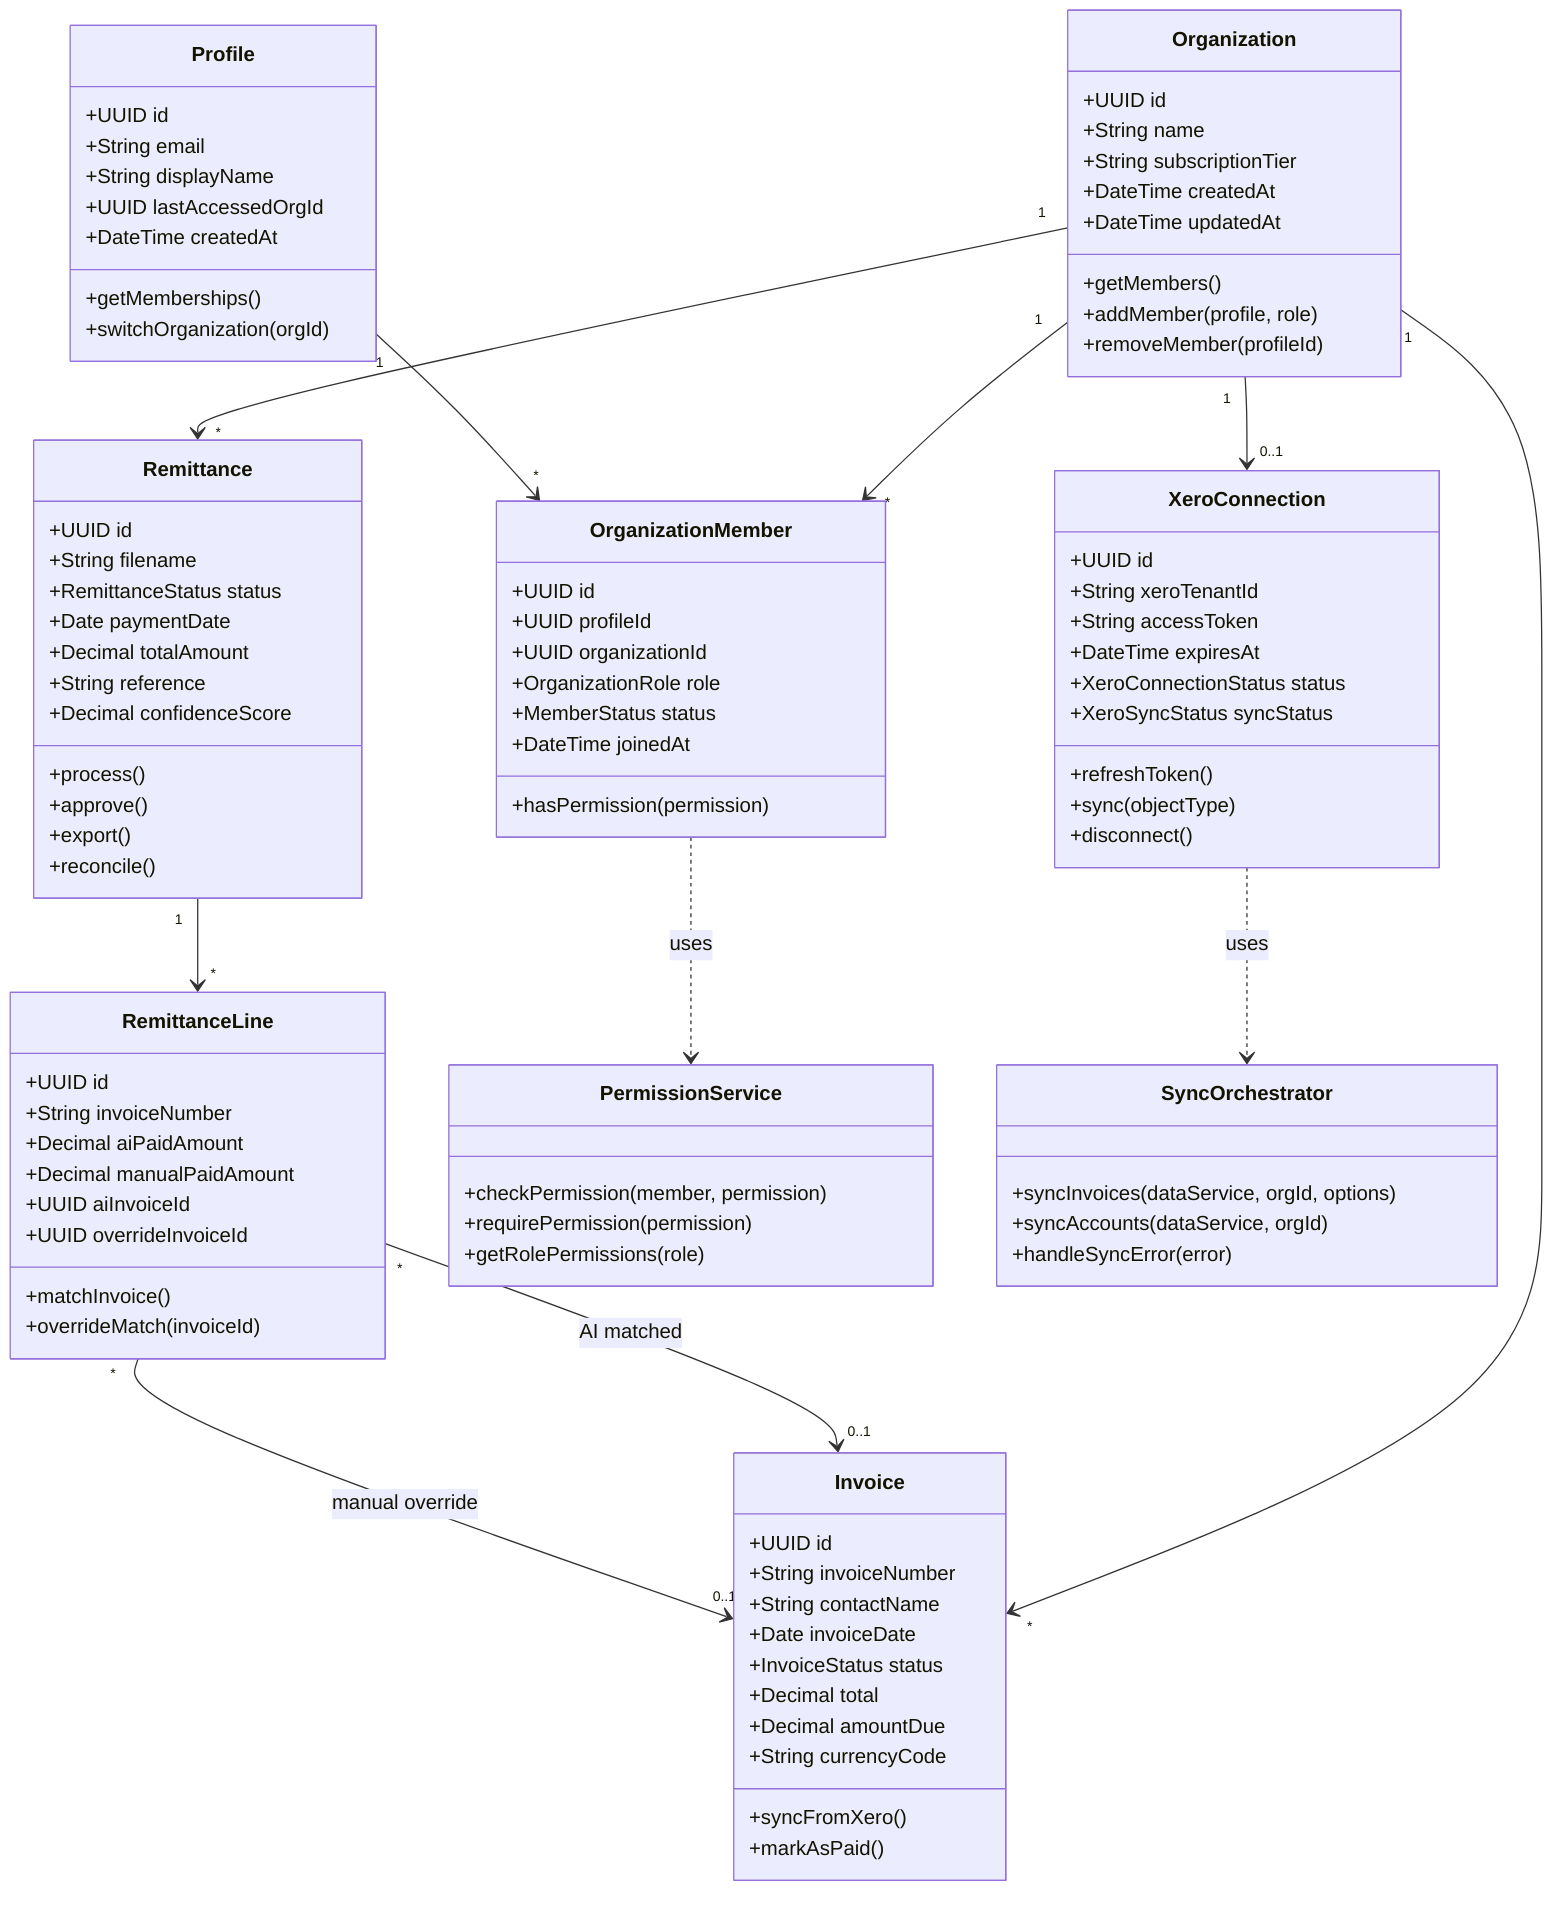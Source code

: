 classDiagram
    class Organization {
        +UUID id
        +String name
        +String subscriptionTier
        +DateTime createdAt
        +DateTime updatedAt
        +getMembers()
        +addMember(profile, role)
        +removeMember(profileId)
    }
    
    class Profile {
        +UUID id
        +String email
        +String displayName
        +UUID lastAccessedOrgId
        +DateTime createdAt
        +getMemberships()
        +switchOrganization(orgId)
    }
    
    class OrganizationMember {
        +UUID id
        +UUID profileId
        +UUID organizationId
        +OrganizationRole role
        +MemberStatus status
        +DateTime joinedAt
        +hasPermission(permission)
    }
    
    class Remittance {
        +UUID id
        +String filename
        +RemittanceStatus status
        +Date paymentDate
        +Decimal totalAmount
        +String reference
        +Decimal confidenceScore
        +process()
        +approve()
        +export()
        +reconcile()
    }
    
    class RemittanceLine {
        +UUID id
        +String invoiceNumber
        +Decimal aiPaidAmount
        +Decimal manualPaidAmount
        +UUID aiInvoiceId
        +UUID overrideInvoiceId
        +matchInvoice()
        +overrideMatch(invoiceId)
    }
    
    class Invoice {
        +UUID id
        +String invoiceNumber
        +String contactName
        +Date invoiceDate
        +InvoiceStatus status
        +Decimal total
        +Decimal amountDue
        +String currencyCode
        +syncFromXero()
        +markAsPaid()
    }
    
    class XeroConnection {
        +UUID id
        +String xeroTenantId
        +String accessToken
        +DateTime expiresAt
        +XeroConnectionStatus status
        +XeroSyncStatus syncStatus
        +refreshToken()
        +sync(objectType)
        +disconnect()
    }
    
    class PermissionService {
        +checkPermission(member, permission)
        +requirePermission(permission)
        +getRolePermissions(role)
    }
    
    class SyncOrchestrator {
        +syncInvoices(dataService, orgId, options)
        +syncAccounts(dataService, orgId)
        +handleSyncError(error)
    }
    
    Organization "1" --> "*" OrganizationMember
    Profile "1" --> "*" OrganizationMember
    Organization "1" --> "*" Remittance
    Organization "1" --> "*" Invoice
    Organization "1" --> "0..1" XeroConnection
    Remittance "1" --> "*" RemittanceLine
    RemittanceLine "*" --> "0..1" Invoice : AI matched
    RemittanceLine "*" --> "0..1" Invoice : manual override
    OrganizationMember ..> PermissionService : uses
    XeroConnection ..> SyncOrchestrator : uses